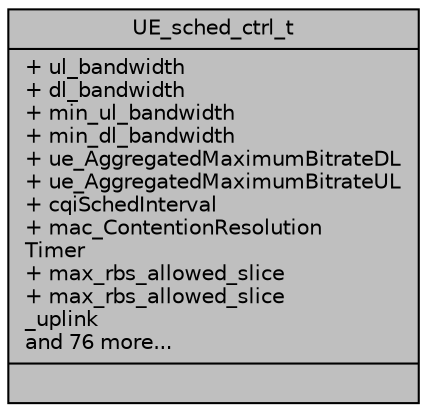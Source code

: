 digraph "UE_sched_ctrl_t"
{
 // LATEX_PDF_SIZE
  edge [fontname="Helvetica",fontsize="10",labelfontname="Helvetica",labelfontsize="10"];
  node [fontname="Helvetica",fontsize="10",shape=record];
  Node1 [label="{UE_sched_ctrl_t\n|+ ul_bandwidth\l+ dl_bandwidth\l+ min_ul_bandwidth\l+ min_dl_bandwidth\l+ ue_AggregatedMaximumBitrateDL\l+ ue_AggregatedMaximumBitrateUL\l+ cqiSchedInterval\l+ mac_ContentionResolution\lTimer\l+ max_rbs_allowed_slice\l+ max_rbs_allowed_slice\l_uplink\land 76 more...\l|}",height=0.2,width=0.4,color="black", fillcolor="grey75", style="filled", fontcolor="black",tooltip="scheduling control information set through an API (not used)"];
}
